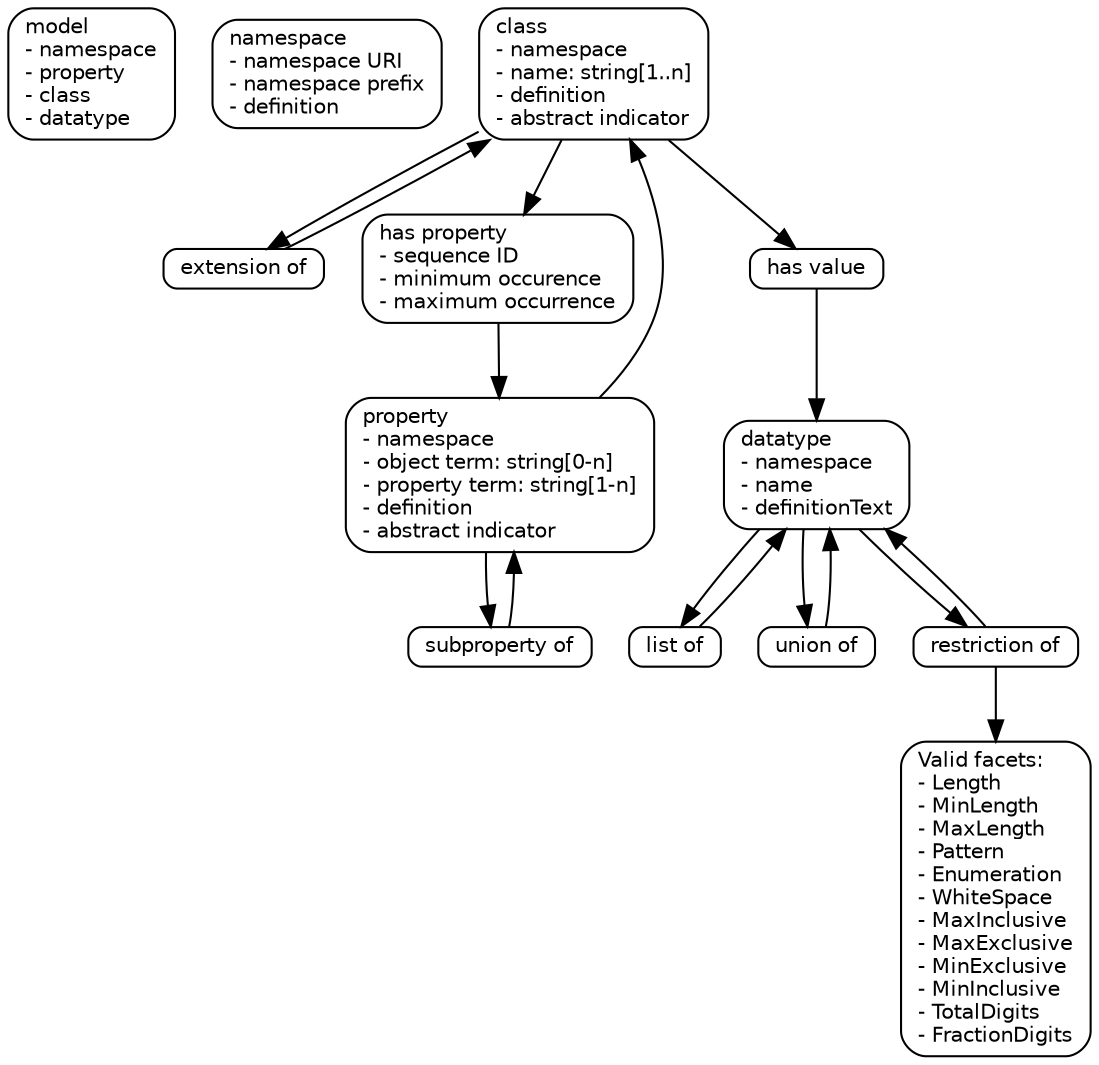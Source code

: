 // wantlists; only wantlists
digraph G {
  edge [fontname = "Helvetica", fontsize = 10, dir = forward];
  node [fontname = "Helvetica", fontsize = 10, width = 0, height = 0, label="\N\l"];
  rankdir = TB;

  node [shape=box,style="rounded"];
  
  // model ///////////////////////////////////////////////////////////////////

  model [label="\N\l- namespace\l- property\l- class\l- datatype\l"];

  // namespace ///////////////////////////////////////////////////////

  namespace [label="\N\l- namespace URI\l- namespace prefix\l- definition\l"];

  // class ///////////////////////////////////////////////////////

  class [label="\N\l- namespace\l- name: string[1..n]\l- definition\l- abstract indicator\l"];
  "extension of" [label="\N\l"];
  class -> "extension of";
  class -> "has property";
  class -> "has value";
  "extension of" -> class [constraint=false];
  
  "has value" [label="\N\l"];
  "has value" -> datatype;

  "has property" [label="\N\l- sequence ID\l- minimum occurence\l- maximum occurrence\l"];
  "has property" -> "property";

  // property ///////////////////////////////////////////////////////

  property [label="\N\l- namespace\l- object term: string[0-n]\l- property term: string[1-n]\l- definition\l- abstract indicator\l"];
  property -> class;
  property -> "subproperty of" -> property;

  // datatype ///////////////////////////////////////////////////////

  datatype [label="\N\l- namespace\l- name\l- definitionText\l"];
  datatype -> { "list of" "union of" "restriction of" };
  { "list of" "union of" "restriction of" } -> datatype;

  "restriction of" -> facets;

  // facets
  edge [dir=back, label="subst"];
  facets [label="Valid facets:\l- Length\l- MinLength\l- MaxLength\l- Pattern\l- Enumeration\l- WhiteSpace\l- MaxInclusive\l- MaxExclusive\l- MinExclusive\l- MinInclusive\l- TotalDigits\l- FractionDigits\l"];
  
}
